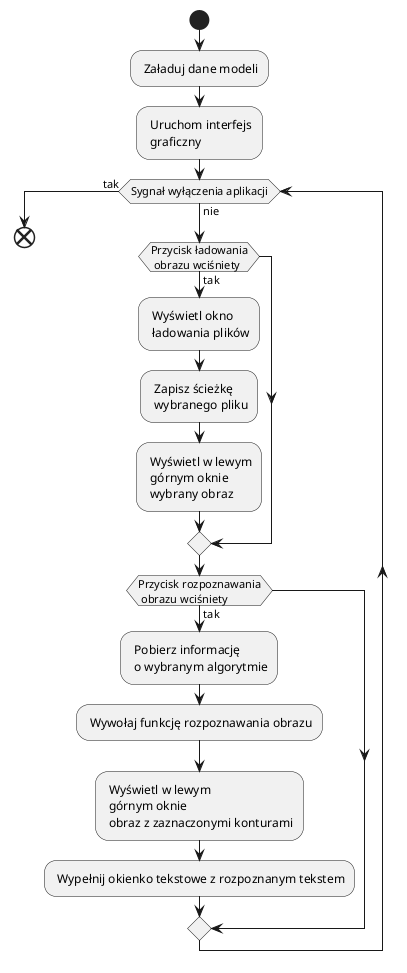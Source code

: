 @startuml

start
: Załaduj dane modeli;
: Uruchom interfejs\n graficzny;
while(Sygnał wyłączenia aplikacji) is (nie)
if (Przycisk ładowania\n obrazu wciśniety) then (tak)
: Wyświetl okno\n ładowania plików;
: Zapisz ścieżkę\n wybranego pliku;
: Wyświetl w lewym\n górnym oknie\n wybrany obraz;
endif
if (Przycisk rozpoznawania\n obrazu wciśniety) then (tak)
: Pobierz informację\n o wybranym algorytmie;
: Wywołaj funkcję rozpoznawania obrazu;
: Wyświetl w lewym\n górnym oknie\n obraz z zaznaczonymi konturami;
: Wypełnij okienko tekstowe z rozpoznanym tekstem;
endif
endwhile(tak)
end
' TODO: Wydziel bloki
@enduml